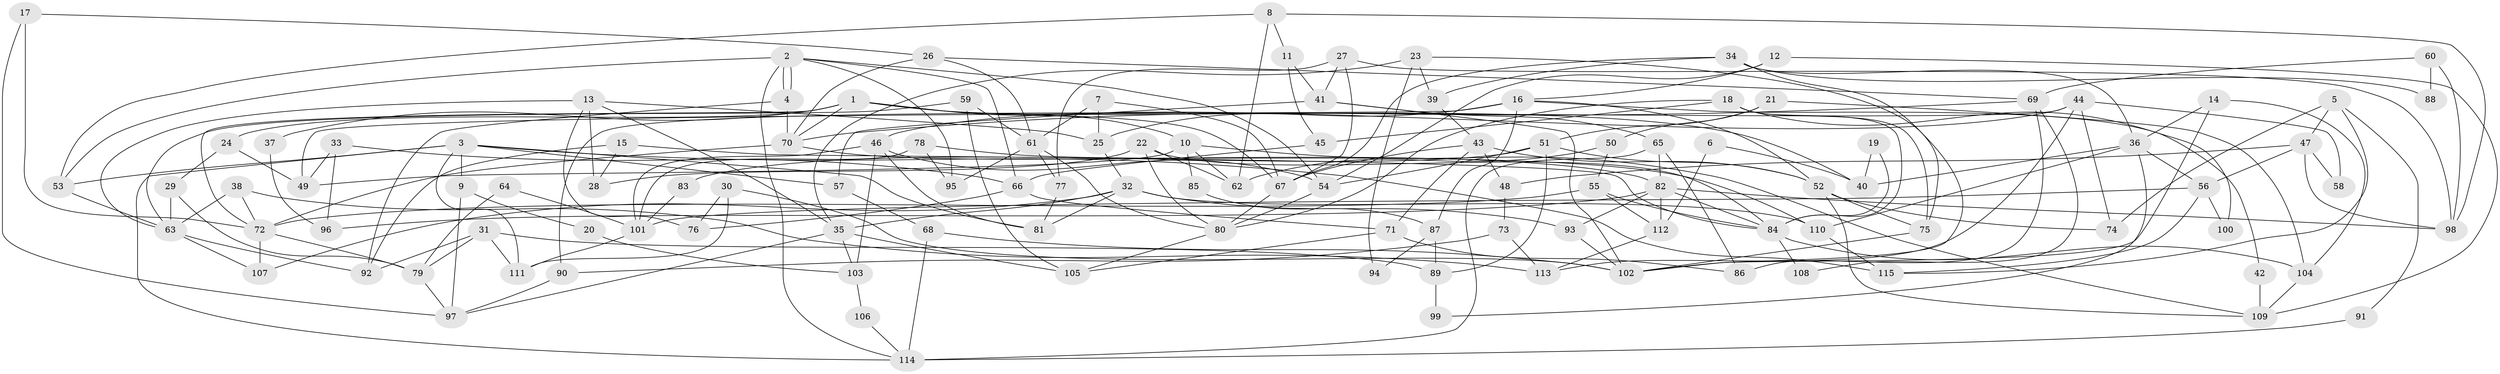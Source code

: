// coarse degree distribution, {16: 0.017543859649122806, 7: 0.10526315789473684, 15: 0.017543859649122806, 4: 0.17543859649122806, 2: 0.19298245614035087, 6: 0.10526315789473684, 3: 0.12280701754385964, 9: 0.017543859649122806, 12: 0.05263157894736842, 5: 0.07017543859649122, 13: 0.03508771929824561, 8: 0.05263157894736842, 10: 0.017543859649122806, 11: 0.017543859649122806}
// Generated by graph-tools (version 1.1) at 2025/18/03/04/25 18:18:51]
// undirected, 115 vertices, 230 edges
graph export_dot {
graph [start="1"]
  node [color=gray90,style=filled];
  1;
  2;
  3;
  4;
  5;
  6;
  7;
  8;
  9;
  10;
  11;
  12;
  13;
  14;
  15;
  16;
  17;
  18;
  19;
  20;
  21;
  22;
  23;
  24;
  25;
  26;
  27;
  28;
  29;
  30;
  31;
  32;
  33;
  34;
  35;
  36;
  37;
  38;
  39;
  40;
  41;
  42;
  43;
  44;
  45;
  46;
  47;
  48;
  49;
  50;
  51;
  52;
  53;
  54;
  55;
  56;
  57;
  58;
  59;
  60;
  61;
  62;
  63;
  64;
  65;
  66;
  67;
  68;
  69;
  70;
  71;
  72;
  73;
  74;
  75;
  76;
  77;
  78;
  79;
  80;
  81;
  82;
  83;
  84;
  85;
  86;
  87;
  88;
  89;
  90;
  91;
  92;
  93;
  94;
  95;
  96;
  97;
  98;
  99;
  100;
  101;
  102;
  103;
  104;
  105;
  106;
  107;
  108;
  109;
  110;
  111;
  112;
  113;
  114;
  115;
  1 -- 10;
  1 -- 70;
  1 -- 24;
  1 -- 37;
  1 -- 40;
  1 -- 67;
  1 -- 72;
  2 -- 4;
  2 -- 4;
  2 -- 54;
  2 -- 53;
  2 -- 66;
  2 -- 95;
  2 -- 114;
  3 -- 53;
  3 -- 114;
  3 -- 9;
  3 -- 57;
  3 -- 81;
  3 -- 111;
  3 -- 115;
  4 -- 70;
  4 -- 92;
  5 -- 115;
  5 -- 47;
  5 -- 74;
  5 -- 91;
  6 -- 40;
  6 -- 112;
  7 -- 67;
  7 -- 61;
  7 -- 25;
  8 -- 53;
  8 -- 98;
  8 -- 11;
  8 -- 62;
  9 -- 97;
  9 -- 20;
  10 -- 62;
  10 -- 49;
  10 -- 85;
  10 -- 109;
  11 -- 45;
  11 -- 41;
  12 -- 109;
  12 -- 54;
  12 -- 16;
  13 -- 63;
  13 -- 35;
  13 -- 25;
  13 -- 28;
  13 -- 76;
  14 -- 102;
  14 -- 104;
  14 -- 36;
  15 -- 28;
  15 -- 84;
  15 -- 92;
  16 -- 25;
  16 -- 42;
  16 -- 49;
  16 -- 52;
  16 -- 87;
  17 -- 72;
  17 -- 97;
  17 -- 26;
  18 -- 84;
  18 -- 80;
  18 -- 45;
  18 -- 75;
  18 -- 100;
  19 -- 84;
  19 -- 40;
  20 -- 103;
  21 -- 51;
  21 -- 104;
  21 -- 50;
  22 -- 80;
  22 -- 62;
  22 -- 28;
  22 -- 84;
  23 -- 102;
  23 -- 39;
  23 -- 35;
  23 -- 94;
  24 -- 29;
  24 -- 49;
  25 -- 32;
  26 -- 61;
  26 -- 69;
  26 -- 70;
  27 -- 41;
  27 -- 67;
  27 -- 77;
  27 -- 98;
  29 -- 79;
  29 -- 63;
  30 -- 76;
  30 -- 102;
  30 -- 111;
  31 -- 92;
  31 -- 111;
  31 -- 79;
  31 -- 89;
  32 -- 35;
  32 -- 81;
  32 -- 93;
  32 -- 107;
  32 -- 110;
  33 -- 49;
  33 -- 66;
  33 -- 96;
  34 -- 36;
  34 -- 75;
  34 -- 39;
  34 -- 67;
  34 -- 88;
  35 -- 105;
  35 -- 97;
  35 -- 103;
  36 -- 110;
  36 -- 40;
  36 -- 56;
  36 -- 99;
  37 -- 96;
  38 -- 63;
  38 -- 72;
  38 -- 113;
  39 -- 43;
  41 -- 57;
  41 -- 65;
  41 -- 102;
  42 -- 109;
  43 -- 67;
  43 -- 71;
  43 -- 48;
  43 -- 52;
  44 -- 74;
  44 -- 46;
  44 -- 58;
  44 -- 90;
  44 -- 113;
  45 -- 66;
  46 -- 81;
  46 -- 101;
  46 -- 54;
  46 -- 103;
  47 -- 48;
  47 -- 98;
  47 -- 56;
  47 -- 58;
  48 -- 73;
  50 -- 55;
  50 -- 62;
  51 -- 54;
  51 -- 52;
  51 -- 83;
  51 -- 89;
  52 -- 74;
  52 -- 75;
  52 -- 109;
  53 -- 63;
  54 -- 80;
  55 -- 112;
  55 -- 84;
  55 -- 72;
  56 -- 100;
  56 -- 101;
  56 -- 115;
  57 -- 68;
  59 -- 61;
  59 -- 63;
  59 -- 105;
  60 -- 69;
  60 -- 98;
  60 -- 88;
  61 -- 77;
  61 -- 95;
  61 -- 80;
  63 -- 92;
  63 -- 107;
  64 -- 79;
  64 -- 101;
  65 -- 82;
  65 -- 86;
  65 -- 114;
  66 -- 71;
  66 -- 76;
  67 -- 80;
  68 -- 102;
  68 -- 114;
  69 -- 70;
  69 -- 86;
  69 -- 108;
  70 -- 72;
  70 -- 82;
  71 -- 86;
  71 -- 105;
  72 -- 79;
  72 -- 107;
  73 -- 90;
  73 -- 113;
  75 -- 102;
  77 -- 81;
  78 -- 110;
  78 -- 101;
  78 -- 95;
  79 -- 97;
  80 -- 105;
  82 -- 93;
  82 -- 84;
  82 -- 96;
  82 -- 98;
  82 -- 112;
  83 -- 101;
  84 -- 104;
  84 -- 108;
  85 -- 87;
  87 -- 89;
  87 -- 94;
  89 -- 99;
  90 -- 97;
  91 -- 114;
  93 -- 102;
  101 -- 111;
  103 -- 106;
  104 -- 109;
  106 -- 114;
  110 -- 115;
  112 -- 113;
}
